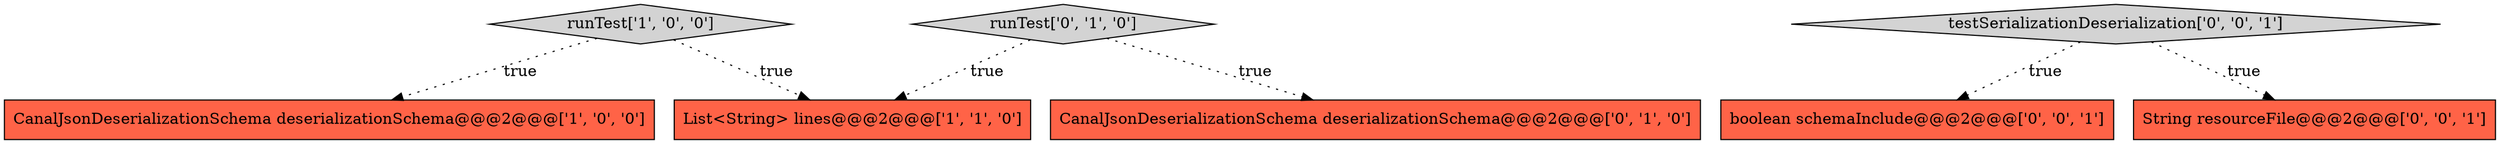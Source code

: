 digraph {
2 [style = filled, label = "List<String> lines@@@2@@@['1', '1', '0']", fillcolor = tomato, shape = box image = "AAA0AAABBB1BBB"];
0 [style = filled, label = "CanalJsonDeserializationSchema deserializationSchema@@@2@@@['1', '0', '0']", fillcolor = tomato, shape = box image = "AAA0AAABBB1BBB"];
6 [style = filled, label = "testSerializationDeserialization['0', '0', '1']", fillcolor = lightgray, shape = diamond image = "AAA0AAABBB3BBB"];
1 [style = filled, label = "runTest['1', '0', '0']", fillcolor = lightgray, shape = diamond image = "AAA0AAABBB1BBB"];
5 [style = filled, label = "boolean schemaInclude@@@2@@@['0', '0', '1']", fillcolor = tomato, shape = box image = "AAA0AAABBB3BBB"];
7 [style = filled, label = "String resourceFile@@@2@@@['0', '0', '1']", fillcolor = tomato, shape = box image = "AAA0AAABBB3BBB"];
4 [style = filled, label = "runTest['0', '1', '0']", fillcolor = lightgray, shape = diamond image = "AAA0AAABBB2BBB"];
3 [style = filled, label = "CanalJsonDeserializationSchema deserializationSchema@@@2@@@['0', '1', '0']", fillcolor = tomato, shape = box image = "AAA0AAABBB2BBB"];
1->0 [style = dotted, label="true"];
4->3 [style = dotted, label="true"];
1->2 [style = dotted, label="true"];
4->2 [style = dotted, label="true"];
6->5 [style = dotted, label="true"];
6->7 [style = dotted, label="true"];
}
